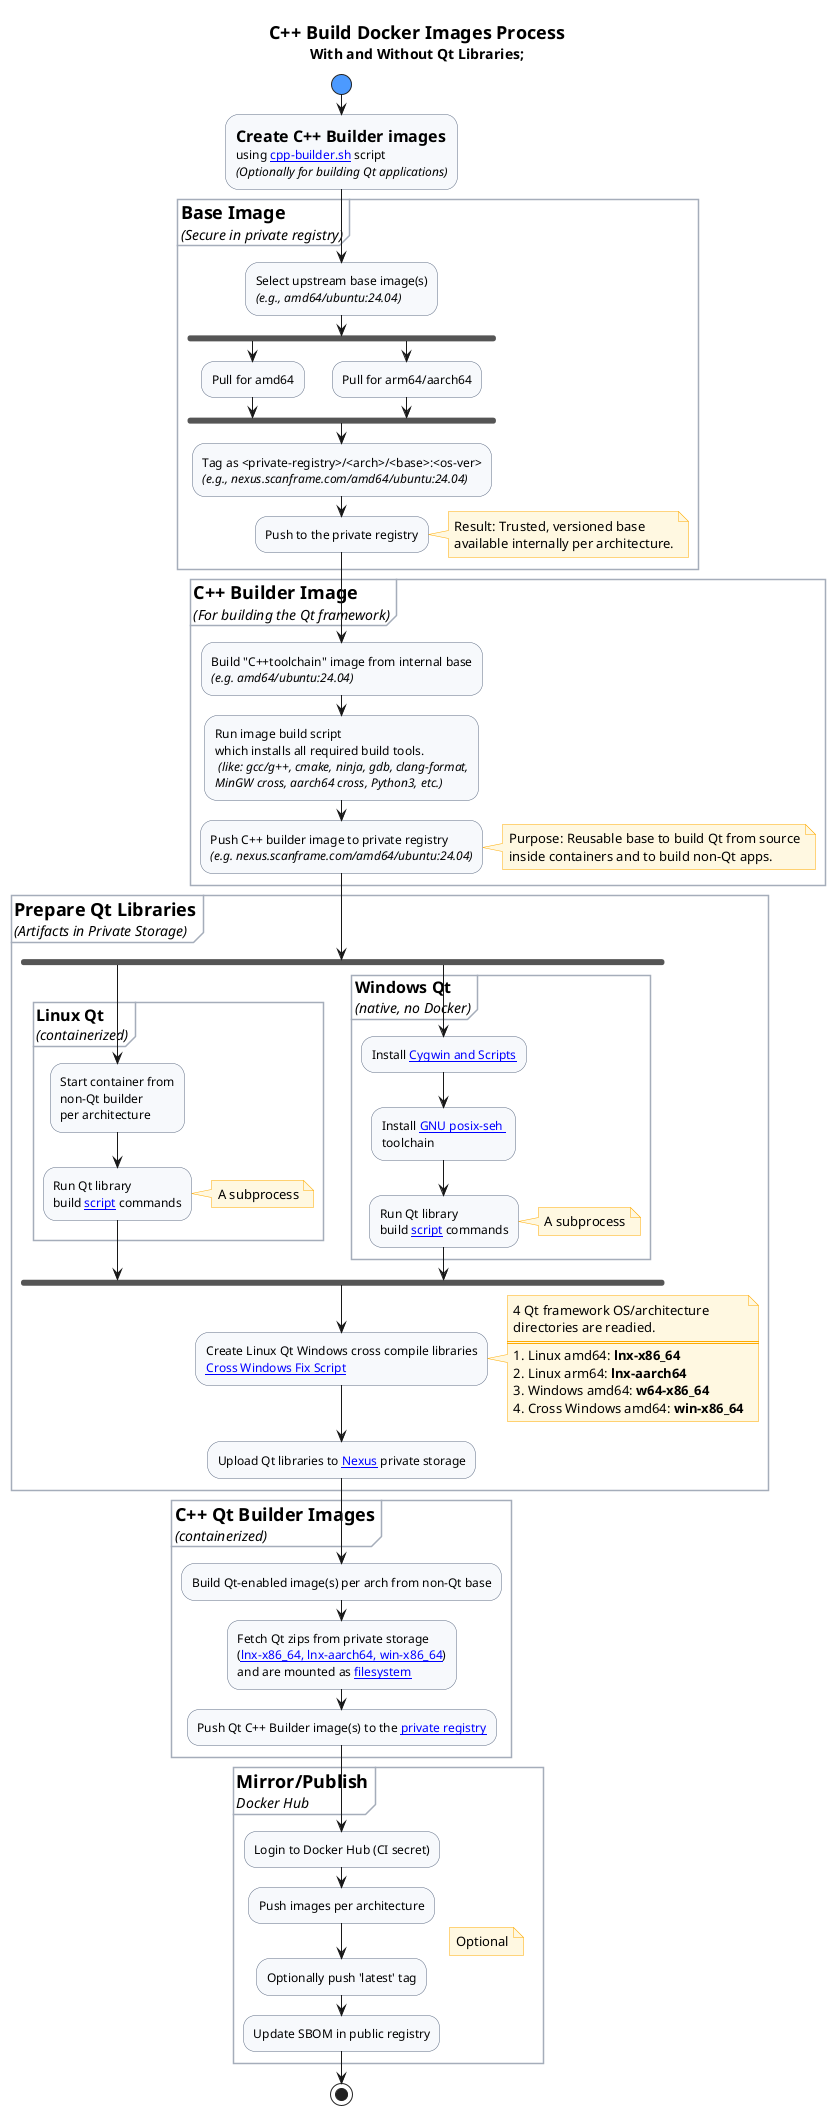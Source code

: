 ```plantuml
@startuml
title = C++ Build Docker Images Process\nWith and Without Qt Libraries;

skinparam activity {
	StartColor #4C9AFF
	EndColor #4C9AFF
	BackgroundColor #F7F9FC
	BorderColor #5E6C84
}
skinparam partition {
	BackgroundColor #FFFFFF
	BorderColor #A5ADBA
}
skinparam noteBackgroundColor #FFF8E1
skinparam noteBorderColor #FFAB00


start
:= Create C++ Builder images
using [[https://git.scanframe.com/docker/gitlab-runner/-/blob/main/cpp-builder.sh cpp-builder.sh]] script
//(Optionally for building Qt applications)//;


partition "= Base Image\n//(Secure in private registry)//" {
	:Select upstream base image(s)\n//(e.g., amd64/ubuntu:24.04)//;
	fork
		:Pull for amd64;
	fork again
		:Pull for arm64/aarch64;
	end fork
	:Tag as <private-registry>/<arch>/<base>:<os-ver>\n//(e.g., nexus.scanframe.com/amd64/ubuntu:24.04)//;
	:Push to the private registry;
	note right
		Result: Trusted, versioned base
		available internally per architecture.
	end note
}

partition "= C++ Builder Image\n//(For building the Qt framework)//" {
	:Build "C++toolchain" image from internal base\n//(e.g. amd64/ubuntu:24.04)//;
	:Run image build script\nwhich installs all required build tools.\n //(like: gcc/g++, cmake, ninja, gdb, clang-format,//\n//MinGW cross, aarch64 cross, Python3, etc.)//;
	:Push C++ builder image to private registry\n//(e.g. nexus.scanframe.com/amd64/ubuntu:24.04)//;
	note right
		Purpose: Reusable base to build Qt from source
		inside containers and to build non‑Qt apps.
	end note
}

partition "= Prepare Qt Libraries\n//(Artifacts in Private Storage)//" {
	fork
		partition "== Linux Qt\n//(containerized)//" {
			:Start container from\nnon‑Qt builder\nper architecture;
			:Run Qt library\nbuild [[https://git.scanframe.com/docker/gitlab-runner/-/blob/main/build-qt-lib.sh script]] commands;
			note right
			A subprocess
			end note
		}
	fork again
		partition "== Windows Qt\n//(native, no Docker)//" {
			:Install [[https://git.scanframe.com/shared/bin-bash Cygwin and Scripts]];
			:Install [[https://download.qt.io/development_releases/prebuilt/mingw_64/ GNU posix-seh ]]\ntoolchain;
			:Run Qt library\nbuild [[https://git.scanframe.com/docker/gitlab-runner/-/blob/main/build-qt-lib.sh script]] commands;
			note right
			A subprocess
			end note
		}
	end fork
	:Create Linux Qt Windows cross compile libraries\n[[https://git.scanframe.com/library/cmake-lib/-/blob/main/bin/qt-cross-windows-fix.sh Cross Windows Fix Script]];
	note right
	4 Qt framework OS/architecture
	directories are readied.
	===============================
	# Linux amd64: **lnx-x86_64**
	# Linux arm64: **lnx-aarch64**
	# Windows amd64: **w64-x86_64**
	# Cross Windows amd64: **win-x86_64**
	end note
	:Upload Qt libraries to [[https://nexus.scanframe.com/#browse/browse:shared:library%2Fqt Nexus]] private storage;
}

partition "=C++ Qt Builder Images\n//(containerized)//" {
	:Build Qt-enabled image(s) per arch from non‑Qt base;
	:Fetch Qt zips from private storage
	([[https://nexus.scanframe.com/#browse/browse:shared:library%2Fqt lnx-x86_64, lnx-aarch64, win-x86_64]])
	and are mounted as [[https://linux.die.net/man/1/fuse-zip filesystem]];
	:Push Qt C++ Builder image(s) to the [[https://nexus.scanframe.com/#browse/browse:docker-image:v2%2Famd64%2Fgnu-cpp%2Ftags private registry]];
}

partition "= Mirror/Publish\n//Docker Hub//" {
	note right
		Optional
	end note
	:Login to Docker Hub (CI secret);
	:Push images per architecture;
	:Optionally push 'latest' tag;
	:Update SBOM in public registry;
}

stop
@enduml
```